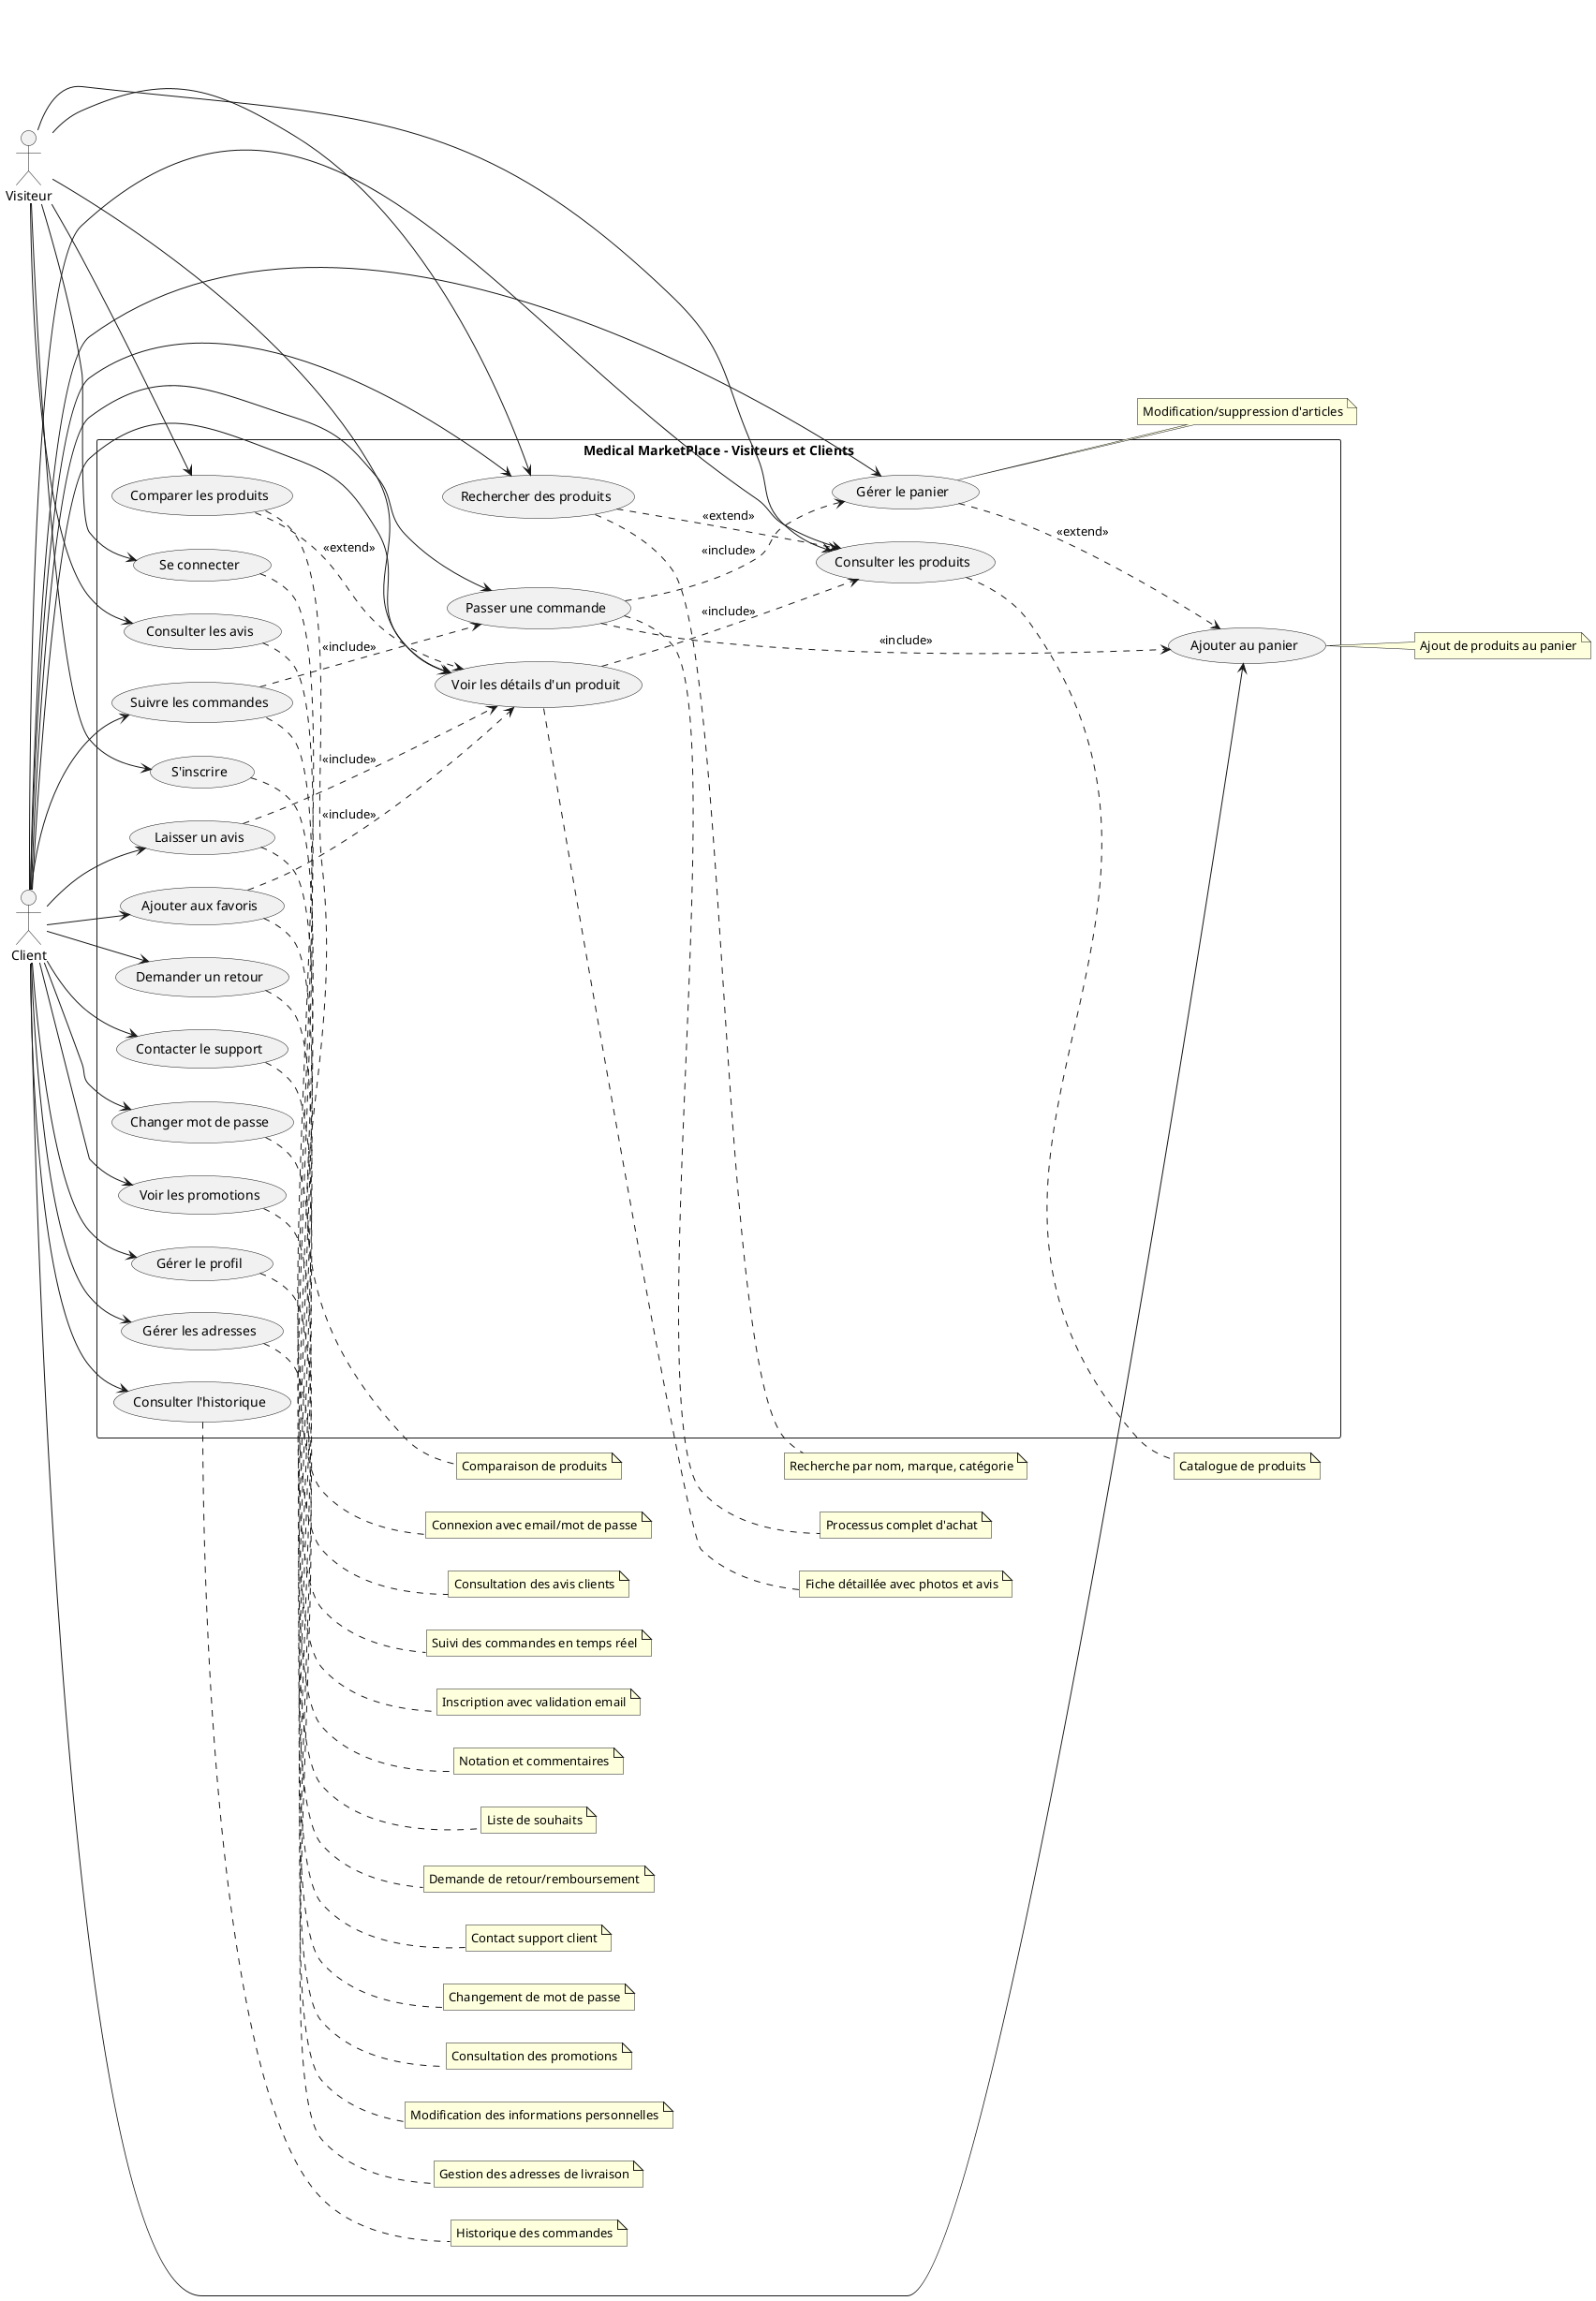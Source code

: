 @startuml Use_Case_Visitors_Clients

left to right direction
skinparam packageStyle rectangle

actor "Visiteur" as Visitor
actor "Client" as Customer

rectangle "Medical MarketPlace - Visiteurs et Clients" {
    
    ' Cas d'usage pour Visiteur
    usecase "Consulter les produits" as UC1
    usecase "Rechercher des produits" as UC2
    usecase "Voir les détails d'un produit" as UC3
    usecase "S'inscrire" as UC4
    usecase "Se connecter" as UC5
    usecase "Consulter les avis" as UC6
    usecase "Comparer les produits" as UC7
    
    ' Cas d'usage pour Client
    usecase "Gérer le profil" as UC8
    usecase "Ajouter au panier" as UC9
    usecase "Gérer le panier" as UC10
    usecase "Passer une commande" as UC11
    usecase "Suivre les commandes" as UC12
    usecase "Laisser un avis" as UC13
    usecase "Ajouter aux favoris" as UC14
    usecase "Gérer les adresses" as UC15
    usecase "Consulter l'historique" as UC16
    usecase "Demander un retour" as UC17
    usecase "Contacter le support" as UC18
    usecase "Changer mot de passe" as UC19
    usecase "Voir les promotions" as UC20
}

' Relations Visiteur
Visitor --> UC1
Visitor --> UC2
Visitor --> UC3
Visitor --> UC4
Visitor --> UC5
Visitor --> UC6
Visitor --> UC7

' Relations Client
Customer --> UC1
Customer --> UC2
Customer --> UC3
Customer --> UC8
Customer --> UC9
Customer --> UC10
Customer --> UC11
Customer --> UC12
Customer --> UC13
Customer --> UC14
Customer --> UC15
Customer --> UC16
Customer --> UC17
Customer --> UC18
Customer --> UC19
Customer --> UC20

' Include relationships
UC3 ..> UC1 : <<include>>
UC11 ..> UC9 : <<include>>
UC11 ..> UC10 : <<include>>
UC12 ..> UC11 : <<include>>
UC13 ..> UC3 : <<include>>
UC14 ..> UC3 : <<include>>

' Extend relationships
UC2 ..> UC1 : <<extend>>
UC7 ..> UC3 : <<extend>>
UC10 ..> UC9 : <<extend>>

note right of UC1 : Catalogue de produits
note right of UC2 : Recherche par nom, marque, catégorie
note right of UC3 : Fiche détaillée avec photos et avis
note right of UC4 : Inscription avec validation email
note right of UC5 : Connexion avec email/mot de passe
note right of UC6 : Consultation des avis clients
note right of UC7 : Comparaison de produits
note right of UC8 : Modification des informations personnelles
note right of UC9 : Ajout de produits au panier
note right of UC10 : Modification/suppression d'articles
note right of UC11 : Processus complet d'achat
note right of UC12 : Suivi des commandes en temps réel
note right of UC13 : Notation et commentaires
note right of UC14 : Liste de souhaits
note right of UC15 : Gestion des adresses de livraison
note right of UC16 : Historique des commandes
note right of UC17 : Demande de retour/remboursement
note right of UC18 : Contact support client
note right of UC19 : Changement de mot de passe
note right of UC20 : Consultation des promotions

@enduml 